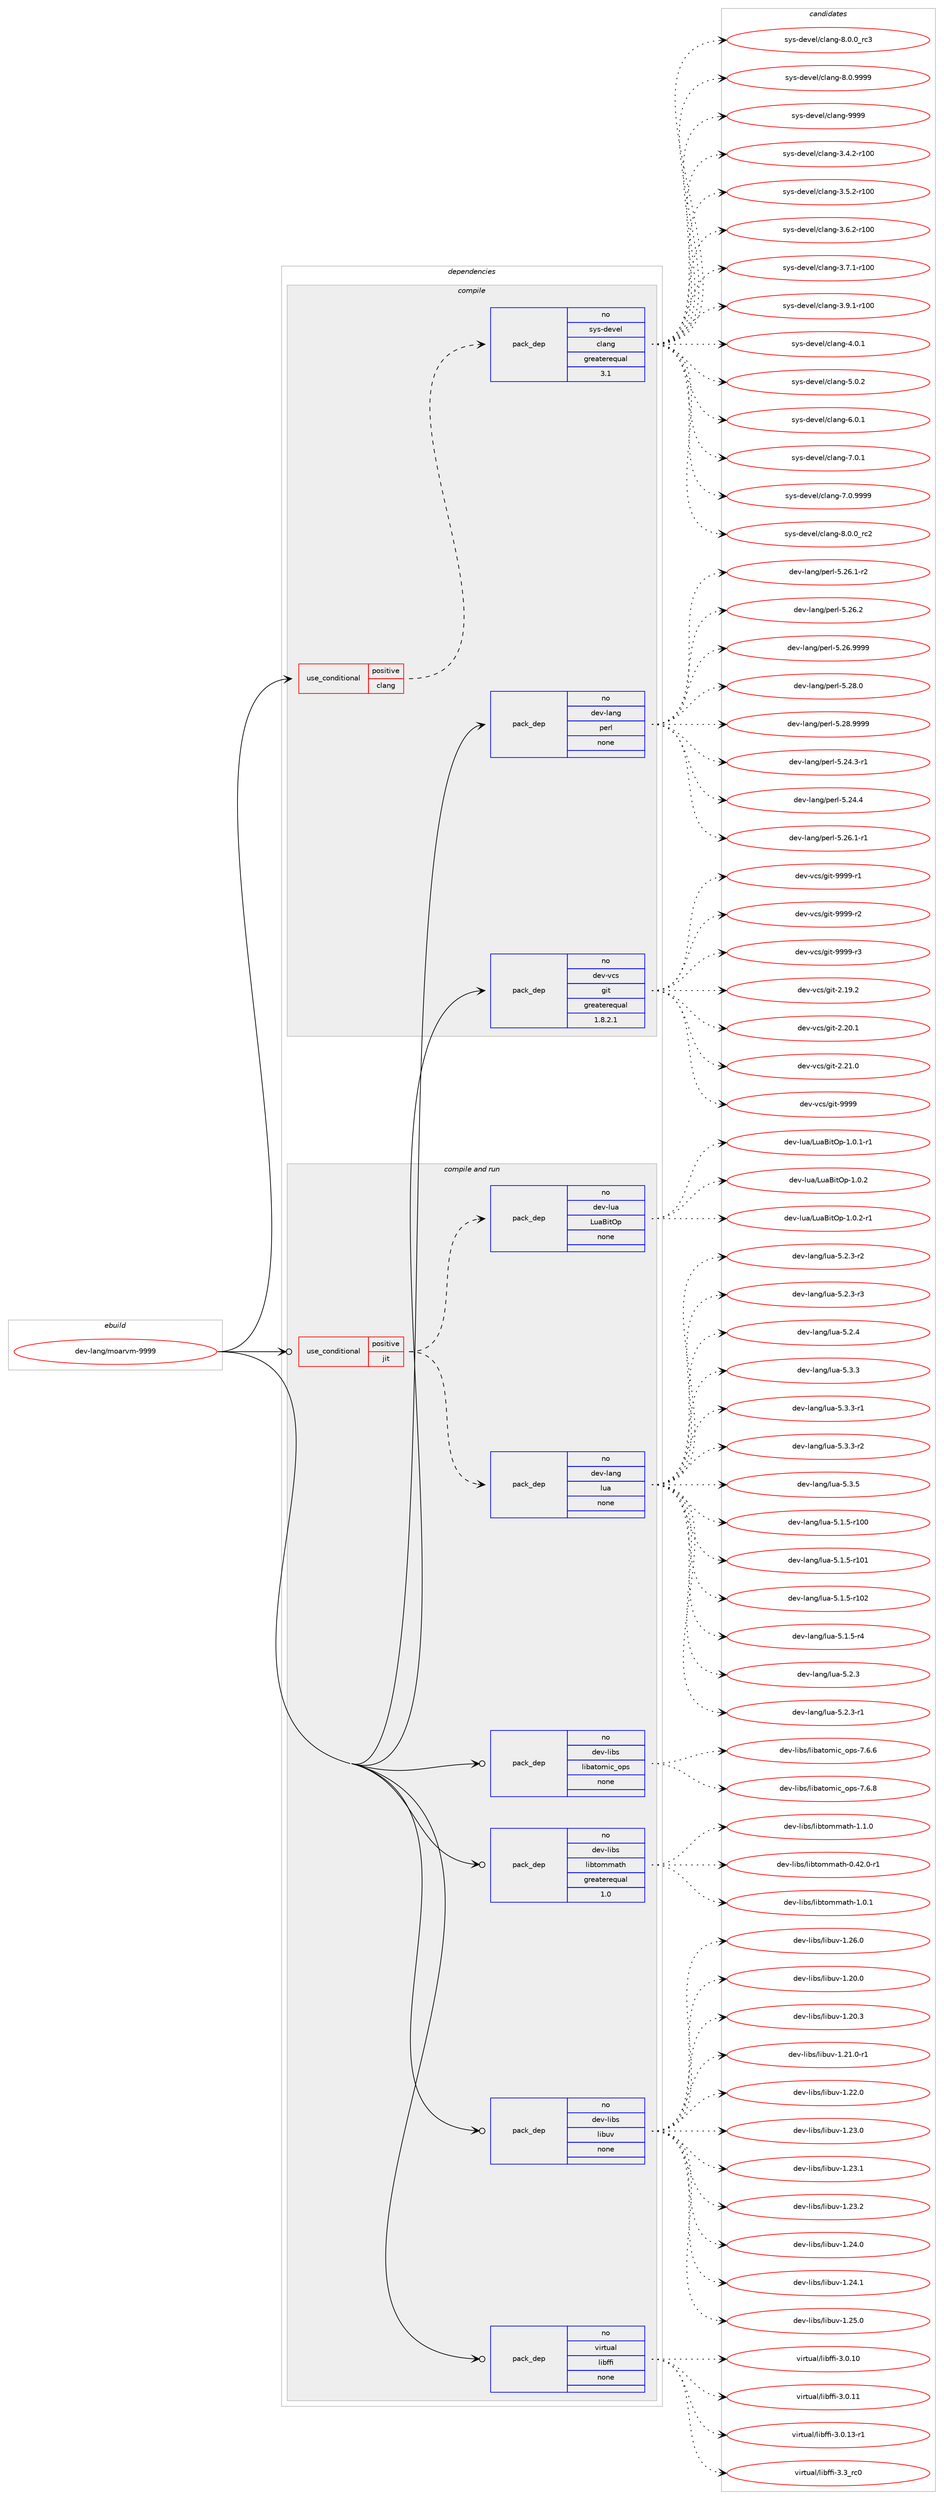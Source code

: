 digraph prolog {

# *************
# Graph options
# *************

newrank=true;
concentrate=true;
compound=true;
graph [rankdir=LR,fontname=Helvetica,fontsize=10,ranksep=1.5];#, ranksep=2.5, nodesep=0.2];
edge  [arrowhead=vee];
node  [fontname=Helvetica,fontsize=10];

# **********
# The ebuild
# **********

subgraph cluster_leftcol {
color=gray;
rank=same;
label=<<i>ebuild</i>>;
id [label="dev-lang/moarvm-9999", color=red, width=4, href="../dev-lang/moarvm-9999.svg"];
}

# ****************
# The dependencies
# ****************

subgraph cluster_midcol {
color=gray;
label=<<i>dependencies</i>>;
subgraph cluster_compile {
fillcolor="#eeeeee";
style=filled;
label=<<i>compile</i>>;
subgraph cond363786 {
dependency1359514 [label=<<TABLE BORDER="0" CELLBORDER="1" CELLSPACING="0" CELLPADDING="4"><TR><TD ROWSPAN="3" CELLPADDING="10">use_conditional</TD></TR><TR><TD>positive</TD></TR><TR><TD>clang</TD></TR></TABLE>>, shape=none, color=red];
subgraph pack973233 {
dependency1359515 [label=<<TABLE BORDER="0" CELLBORDER="1" CELLSPACING="0" CELLPADDING="4" WIDTH="220"><TR><TD ROWSPAN="6" CELLPADDING="30">pack_dep</TD></TR><TR><TD WIDTH="110">no</TD></TR><TR><TD>sys-devel</TD></TR><TR><TD>clang</TD></TR><TR><TD>greaterequal</TD></TR><TR><TD>3.1</TD></TR></TABLE>>, shape=none, color=blue];
}
dependency1359514:e -> dependency1359515:w [weight=20,style="dashed",arrowhead="vee"];
}
id:e -> dependency1359514:w [weight=20,style="solid",arrowhead="vee"];
subgraph pack973234 {
dependency1359516 [label=<<TABLE BORDER="0" CELLBORDER="1" CELLSPACING="0" CELLPADDING="4" WIDTH="220"><TR><TD ROWSPAN="6" CELLPADDING="30">pack_dep</TD></TR><TR><TD WIDTH="110">no</TD></TR><TR><TD>dev-lang</TD></TR><TR><TD>perl</TD></TR><TR><TD>none</TD></TR><TR><TD></TD></TR></TABLE>>, shape=none, color=blue];
}
id:e -> dependency1359516:w [weight=20,style="solid",arrowhead="vee"];
subgraph pack973235 {
dependency1359517 [label=<<TABLE BORDER="0" CELLBORDER="1" CELLSPACING="0" CELLPADDING="4" WIDTH="220"><TR><TD ROWSPAN="6" CELLPADDING="30">pack_dep</TD></TR><TR><TD WIDTH="110">no</TD></TR><TR><TD>dev-vcs</TD></TR><TR><TD>git</TD></TR><TR><TD>greaterequal</TD></TR><TR><TD>1.8.2.1</TD></TR></TABLE>>, shape=none, color=blue];
}
id:e -> dependency1359517:w [weight=20,style="solid",arrowhead="vee"];
}
subgraph cluster_compileandrun {
fillcolor="#eeeeee";
style=filled;
label=<<i>compile and run</i>>;
subgraph cond363787 {
dependency1359518 [label=<<TABLE BORDER="0" CELLBORDER="1" CELLSPACING="0" CELLPADDING="4"><TR><TD ROWSPAN="3" CELLPADDING="10">use_conditional</TD></TR><TR><TD>positive</TD></TR><TR><TD>jit</TD></TR></TABLE>>, shape=none, color=red];
subgraph pack973236 {
dependency1359519 [label=<<TABLE BORDER="0" CELLBORDER="1" CELLSPACING="0" CELLPADDING="4" WIDTH="220"><TR><TD ROWSPAN="6" CELLPADDING="30">pack_dep</TD></TR><TR><TD WIDTH="110">no</TD></TR><TR><TD>dev-lang</TD></TR><TR><TD>lua</TD></TR><TR><TD>none</TD></TR><TR><TD></TD></TR></TABLE>>, shape=none, color=blue];
}
dependency1359518:e -> dependency1359519:w [weight=20,style="dashed",arrowhead="vee"];
subgraph pack973237 {
dependency1359520 [label=<<TABLE BORDER="0" CELLBORDER="1" CELLSPACING="0" CELLPADDING="4" WIDTH="220"><TR><TD ROWSPAN="6" CELLPADDING="30">pack_dep</TD></TR><TR><TD WIDTH="110">no</TD></TR><TR><TD>dev-lua</TD></TR><TR><TD>LuaBitOp</TD></TR><TR><TD>none</TD></TR><TR><TD></TD></TR></TABLE>>, shape=none, color=blue];
}
dependency1359518:e -> dependency1359520:w [weight=20,style="dashed",arrowhead="vee"];
}
id:e -> dependency1359518:w [weight=20,style="solid",arrowhead="odotvee"];
subgraph pack973238 {
dependency1359521 [label=<<TABLE BORDER="0" CELLBORDER="1" CELLSPACING="0" CELLPADDING="4" WIDTH="220"><TR><TD ROWSPAN="6" CELLPADDING="30">pack_dep</TD></TR><TR><TD WIDTH="110">no</TD></TR><TR><TD>dev-libs</TD></TR><TR><TD>libatomic_ops</TD></TR><TR><TD>none</TD></TR><TR><TD></TD></TR></TABLE>>, shape=none, color=blue];
}
id:e -> dependency1359521:w [weight=20,style="solid",arrowhead="odotvee"];
subgraph pack973239 {
dependency1359522 [label=<<TABLE BORDER="0" CELLBORDER="1" CELLSPACING="0" CELLPADDING="4" WIDTH="220"><TR><TD ROWSPAN="6" CELLPADDING="30">pack_dep</TD></TR><TR><TD WIDTH="110">no</TD></TR><TR><TD>dev-libs</TD></TR><TR><TD>libtommath</TD></TR><TR><TD>greaterequal</TD></TR><TR><TD>1.0</TD></TR></TABLE>>, shape=none, color=blue];
}
id:e -> dependency1359522:w [weight=20,style="solid",arrowhead="odotvee"];
subgraph pack973240 {
dependency1359523 [label=<<TABLE BORDER="0" CELLBORDER="1" CELLSPACING="0" CELLPADDING="4" WIDTH="220"><TR><TD ROWSPAN="6" CELLPADDING="30">pack_dep</TD></TR><TR><TD WIDTH="110">no</TD></TR><TR><TD>dev-libs</TD></TR><TR><TD>libuv</TD></TR><TR><TD>none</TD></TR><TR><TD></TD></TR></TABLE>>, shape=none, color=blue];
}
id:e -> dependency1359523:w [weight=20,style="solid",arrowhead="odotvee"];
subgraph pack973241 {
dependency1359524 [label=<<TABLE BORDER="0" CELLBORDER="1" CELLSPACING="0" CELLPADDING="4" WIDTH="220"><TR><TD ROWSPAN="6" CELLPADDING="30">pack_dep</TD></TR><TR><TD WIDTH="110">no</TD></TR><TR><TD>virtual</TD></TR><TR><TD>libffi</TD></TR><TR><TD>none</TD></TR><TR><TD></TD></TR></TABLE>>, shape=none, color=blue];
}
id:e -> dependency1359524:w [weight=20,style="solid",arrowhead="odotvee"];
}
subgraph cluster_run {
fillcolor="#eeeeee";
style=filled;
label=<<i>run</i>>;
}
}

# **************
# The candidates
# **************

subgraph cluster_choices {
rank=same;
color=gray;
label=<<i>candidates</i>>;

subgraph choice973233 {
color=black;
nodesep=1;
choice1151211154510010111810110847991089711010345514652465045114494848 [label="sys-devel/clang-3.4.2-r100", color=red, width=4,href="../sys-devel/clang-3.4.2-r100.svg"];
choice1151211154510010111810110847991089711010345514653465045114494848 [label="sys-devel/clang-3.5.2-r100", color=red, width=4,href="../sys-devel/clang-3.5.2-r100.svg"];
choice1151211154510010111810110847991089711010345514654465045114494848 [label="sys-devel/clang-3.6.2-r100", color=red, width=4,href="../sys-devel/clang-3.6.2-r100.svg"];
choice1151211154510010111810110847991089711010345514655464945114494848 [label="sys-devel/clang-3.7.1-r100", color=red, width=4,href="../sys-devel/clang-3.7.1-r100.svg"];
choice1151211154510010111810110847991089711010345514657464945114494848 [label="sys-devel/clang-3.9.1-r100", color=red, width=4,href="../sys-devel/clang-3.9.1-r100.svg"];
choice11512111545100101118101108479910897110103455246484649 [label="sys-devel/clang-4.0.1", color=red, width=4,href="../sys-devel/clang-4.0.1.svg"];
choice11512111545100101118101108479910897110103455346484650 [label="sys-devel/clang-5.0.2", color=red, width=4,href="../sys-devel/clang-5.0.2.svg"];
choice11512111545100101118101108479910897110103455446484649 [label="sys-devel/clang-6.0.1", color=red, width=4,href="../sys-devel/clang-6.0.1.svg"];
choice11512111545100101118101108479910897110103455546484649 [label="sys-devel/clang-7.0.1", color=red, width=4,href="../sys-devel/clang-7.0.1.svg"];
choice11512111545100101118101108479910897110103455546484657575757 [label="sys-devel/clang-7.0.9999", color=red, width=4,href="../sys-devel/clang-7.0.9999.svg"];
choice11512111545100101118101108479910897110103455646484648951149950 [label="sys-devel/clang-8.0.0_rc2", color=red, width=4,href="../sys-devel/clang-8.0.0_rc2.svg"];
choice11512111545100101118101108479910897110103455646484648951149951 [label="sys-devel/clang-8.0.0_rc3", color=red, width=4,href="../sys-devel/clang-8.0.0_rc3.svg"];
choice11512111545100101118101108479910897110103455646484657575757 [label="sys-devel/clang-8.0.9999", color=red, width=4,href="../sys-devel/clang-8.0.9999.svg"];
choice115121115451001011181011084799108971101034557575757 [label="sys-devel/clang-9999", color=red, width=4,href="../sys-devel/clang-9999.svg"];
dependency1359515:e -> choice1151211154510010111810110847991089711010345514652465045114494848:w [style=dotted,weight="100"];
dependency1359515:e -> choice1151211154510010111810110847991089711010345514653465045114494848:w [style=dotted,weight="100"];
dependency1359515:e -> choice1151211154510010111810110847991089711010345514654465045114494848:w [style=dotted,weight="100"];
dependency1359515:e -> choice1151211154510010111810110847991089711010345514655464945114494848:w [style=dotted,weight="100"];
dependency1359515:e -> choice1151211154510010111810110847991089711010345514657464945114494848:w [style=dotted,weight="100"];
dependency1359515:e -> choice11512111545100101118101108479910897110103455246484649:w [style=dotted,weight="100"];
dependency1359515:e -> choice11512111545100101118101108479910897110103455346484650:w [style=dotted,weight="100"];
dependency1359515:e -> choice11512111545100101118101108479910897110103455446484649:w [style=dotted,weight="100"];
dependency1359515:e -> choice11512111545100101118101108479910897110103455546484649:w [style=dotted,weight="100"];
dependency1359515:e -> choice11512111545100101118101108479910897110103455546484657575757:w [style=dotted,weight="100"];
dependency1359515:e -> choice11512111545100101118101108479910897110103455646484648951149950:w [style=dotted,weight="100"];
dependency1359515:e -> choice11512111545100101118101108479910897110103455646484648951149951:w [style=dotted,weight="100"];
dependency1359515:e -> choice11512111545100101118101108479910897110103455646484657575757:w [style=dotted,weight="100"];
dependency1359515:e -> choice115121115451001011181011084799108971101034557575757:w [style=dotted,weight="100"];
}
subgraph choice973234 {
color=black;
nodesep=1;
choice100101118451089711010347112101114108455346505246514511449 [label="dev-lang/perl-5.24.3-r1", color=red, width=4,href="../dev-lang/perl-5.24.3-r1.svg"];
choice10010111845108971101034711210111410845534650524652 [label="dev-lang/perl-5.24.4", color=red, width=4,href="../dev-lang/perl-5.24.4.svg"];
choice100101118451089711010347112101114108455346505446494511449 [label="dev-lang/perl-5.26.1-r1", color=red, width=4,href="../dev-lang/perl-5.26.1-r1.svg"];
choice100101118451089711010347112101114108455346505446494511450 [label="dev-lang/perl-5.26.1-r2", color=red, width=4,href="../dev-lang/perl-5.26.1-r2.svg"];
choice10010111845108971101034711210111410845534650544650 [label="dev-lang/perl-5.26.2", color=red, width=4,href="../dev-lang/perl-5.26.2.svg"];
choice10010111845108971101034711210111410845534650544657575757 [label="dev-lang/perl-5.26.9999", color=red, width=4,href="../dev-lang/perl-5.26.9999.svg"];
choice10010111845108971101034711210111410845534650564648 [label="dev-lang/perl-5.28.0", color=red, width=4,href="../dev-lang/perl-5.28.0.svg"];
choice10010111845108971101034711210111410845534650564657575757 [label="dev-lang/perl-5.28.9999", color=red, width=4,href="../dev-lang/perl-5.28.9999.svg"];
dependency1359516:e -> choice100101118451089711010347112101114108455346505246514511449:w [style=dotted,weight="100"];
dependency1359516:e -> choice10010111845108971101034711210111410845534650524652:w [style=dotted,weight="100"];
dependency1359516:e -> choice100101118451089711010347112101114108455346505446494511449:w [style=dotted,weight="100"];
dependency1359516:e -> choice100101118451089711010347112101114108455346505446494511450:w [style=dotted,weight="100"];
dependency1359516:e -> choice10010111845108971101034711210111410845534650544650:w [style=dotted,weight="100"];
dependency1359516:e -> choice10010111845108971101034711210111410845534650544657575757:w [style=dotted,weight="100"];
dependency1359516:e -> choice10010111845108971101034711210111410845534650564648:w [style=dotted,weight="100"];
dependency1359516:e -> choice10010111845108971101034711210111410845534650564657575757:w [style=dotted,weight="100"];
}
subgraph choice973235 {
color=black;
nodesep=1;
choice10010111845118991154710310511645504649574650 [label="dev-vcs/git-2.19.2", color=red, width=4,href="../dev-vcs/git-2.19.2.svg"];
choice10010111845118991154710310511645504650484649 [label="dev-vcs/git-2.20.1", color=red, width=4,href="../dev-vcs/git-2.20.1.svg"];
choice10010111845118991154710310511645504650494648 [label="dev-vcs/git-2.21.0", color=red, width=4,href="../dev-vcs/git-2.21.0.svg"];
choice1001011184511899115471031051164557575757 [label="dev-vcs/git-9999", color=red, width=4,href="../dev-vcs/git-9999.svg"];
choice10010111845118991154710310511645575757574511449 [label="dev-vcs/git-9999-r1", color=red, width=4,href="../dev-vcs/git-9999-r1.svg"];
choice10010111845118991154710310511645575757574511450 [label="dev-vcs/git-9999-r2", color=red, width=4,href="../dev-vcs/git-9999-r2.svg"];
choice10010111845118991154710310511645575757574511451 [label="dev-vcs/git-9999-r3", color=red, width=4,href="../dev-vcs/git-9999-r3.svg"];
dependency1359517:e -> choice10010111845118991154710310511645504649574650:w [style=dotted,weight="100"];
dependency1359517:e -> choice10010111845118991154710310511645504650484649:w [style=dotted,weight="100"];
dependency1359517:e -> choice10010111845118991154710310511645504650494648:w [style=dotted,weight="100"];
dependency1359517:e -> choice1001011184511899115471031051164557575757:w [style=dotted,weight="100"];
dependency1359517:e -> choice10010111845118991154710310511645575757574511449:w [style=dotted,weight="100"];
dependency1359517:e -> choice10010111845118991154710310511645575757574511450:w [style=dotted,weight="100"];
dependency1359517:e -> choice10010111845118991154710310511645575757574511451:w [style=dotted,weight="100"];
}
subgraph choice973236 {
color=black;
nodesep=1;
choice1001011184510897110103471081179745534649465345114494848 [label="dev-lang/lua-5.1.5-r100", color=red, width=4,href="../dev-lang/lua-5.1.5-r100.svg"];
choice1001011184510897110103471081179745534649465345114494849 [label="dev-lang/lua-5.1.5-r101", color=red, width=4,href="../dev-lang/lua-5.1.5-r101.svg"];
choice1001011184510897110103471081179745534649465345114494850 [label="dev-lang/lua-5.1.5-r102", color=red, width=4,href="../dev-lang/lua-5.1.5-r102.svg"];
choice100101118451089711010347108117974553464946534511452 [label="dev-lang/lua-5.1.5-r4", color=red, width=4,href="../dev-lang/lua-5.1.5-r4.svg"];
choice10010111845108971101034710811797455346504651 [label="dev-lang/lua-5.2.3", color=red, width=4,href="../dev-lang/lua-5.2.3.svg"];
choice100101118451089711010347108117974553465046514511449 [label="dev-lang/lua-5.2.3-r1", color=red, width=4,href="../dev-lang/lua-5.2.3-r1.svg"];
choice100101118451089711010347108117974553465046514511450 [label="dev-lang/lua-5.2.3-r2", color=red, width=4,href="../dev-lang/lua-5.2.3-r2.svg"];
choice100101118451089711010347108117974553465046514511451 [label="dev-lang/lua-5.2.3-r3", color=red, width=4,href="../dev-lang/lua-5.2.3-r3.svg"];
choice10010111845108971101034710811797455346504652 [label="dev-lang/lua-5.2.4", color=red, width=4,href="../dev-lang/lua-5.2.4.svg"];
choice10010111845108971101034710811797455346514651 [label="dev-lang/lua-5.3.3", color=red, width=4,href="../dev-lang/lua-5.3.3.svg"];
choice100101118451089711010347108117974553465146514511449 [label="dev-lang/lua-5.3.3-r1", color=red, width=4,href="../dev-lang/lua-5.3.3-r1.svg"];
choice100101118451089711010347108117974553465146514511450 [label="dev-lang/lua-5.3.3-r2", color=red, width=4,href="../dev-lang/lua-5.3.3-r2.svg"];
choice10010111845108971101034710811797455346514653 [label="dev-lang/lua-5.3.5", color=red, width=4,href="../dev-lang/lua-5.3.5.svg"];
dependency1359519:e -> choice1001011184510897110103471081179745534649465345114494848:w [style=dotted,weight="100"];
dependency1359519:e -> choice1001011184510897110103471081179745534649465345114494849:w [style=dotted,weight="100"];
dependency1359519:e -> choice1001011184510897110103471081179745534649465345114494850:w [style=dotted,weight="100"];
dependency1359519:e -> choice100101118451089711010347108117974553464946534511452:w [style=dotted,weight="100"];
dependency1359519:e -> choice10010111845108971101034710811797455346504651:w [style=dotted,weight="100"];
dependency1359519:e -> choice100101118451089711010347108117974553465046514511449:w [style=dotted,weight="100"];
dependency1359519:e -> choice100101118451089711010347108117974553465046514511450:w [style=dotted,weight="100"];
dependency1359519:e -> choice100101118451089711010347108117974553465046514511451:w [style=dotted,weight="100"];
dependency1359519:e -> choice10010111845108971101034710811797455346504652:w [style=dotted,weight="100"];
dependency1359519:e -> choice10010111845108971101034710811797455346514651:w [style=dotted,weight="100"];
dependency1359519:e -> choice100101118451089711010347108117974553465146514511449:w [style=dotted,weight="100"];
dependency1359519:e -> choice100101118451089711010347108117974553465146514511450:w [style=dotted,weight="100"];
dependency1359519:e -> choice10010111845108971101034710811797455346514653:w [style=dotted,weight="100"];
}
subgraph choice973237 {
color=black;
nodesep=1;
choice100101118451081179747761179766105116791124549464846494511449 [label="dev-lua/LuaBitOp-1.0.1-r1", color=red, width=4,href="../dev-lua/LuaBitOp-1.0.1-r1.svg"];
choice10010111845108117974776117976610511679112454946484650 [label="dev-lua/LuaBitOp-1.0.2", color=red, width=4,href="../dev-lua/LuaBitOp-1.0.2.svg"];
choice100101118451081179747761179766105116791124549464846504511449 [label="dev-lua/LuaBitOp-1.0.2-r1", color=red, width=4,href="../dev-lua/LuaBitOp-1.0.2-r1.svg"];
dependency1359520:e -> choice100101118451081179747761179766105116791124549464846494511449:w [style=dotted,weight="100"];
dependency1359520:e -> choice10010111845108117974776117976610511679112454946484650:w [style=dotted,weight="100"];
dependency1359520:e -> choice100101118451081179747761179766105116791124549464846504511449:w [style=dotted,weight="100"];
}
subgraph choice973238 {
color=black;
nodesep=1;
choice10010111845108105981154710810598971161111091059995111112115455546544654 [label="dev-libs/libatomic_ops-7.6.6", color=red, width=4,href="../dev-libs/libatomic_ops-7.6.6.svg"];
choice10010111845108105981154710810598971161111091059995111112115455546544656 [label="dev-libs/libatomic_ops-7.6.8", color=red, width=4,href="../dev-libs/libatomic_ops-7.6.8.svg"];
dependency1359521:e -> choice10010111845108105981154710810598971161111091059995111112115455546544654:w [style=dotted,weight="100"];
dependency1359521:e -> choice10010111845108105981154710810598971161111091059995111112115455546544656:w [style=dotted,weight="100"];
}
subgraph choice973239 {
color=black;
nodesep=1;
choice1001011184510810598115471081059811611110910997116104454846525046484511449 [label="dev-libs/libtommath-0.42.0-r1", color=red, width=4,href="../dev-libs/libtommath-0.42.0-r1.svg"];
choice1001011184510810598115471081059811611110910997116104454946484649 [label="dev-libs/libtommath-1.0.1", color=red, width=4,href="../dev-libs/libtommath-1.0.1.svg"];
choice1001011184510810598115471081059811611110910997116104454946494648 [label="dev-libs/libtommath-1.1.0", color=red, width=4,href="../dev-libs/libtommath-1.1.0.svg"];
dependency1359522:e -> choice1001011184510810598115471081059811611110910997116104454846525046484511449:w [style=dotted,weight="100"];
dependency1359522:e -> choice1001011184510810598115471081059811611110910997116104454946484649:w [style=dotted,weight="100"];
dependency1359522:e -> choice1001011184510810598115471081059811611110910997116104454946494648:w [style=dotted,weight="100"];
}
subgraph choice973240 {
color=black;
nodesep=1;
choice1001011184510810598115471081059811711845494650484648 [label="dev-libs/libuv-1.20.0", color=red, width=4,href="../dev-libs/libuv-1.20.0.svg"];
choice1001011184510810598115471081059811711845494650484651 [label="dev-libs/libuv-1.20.3", color=red, width=4,href="../dev-libs/libuv-1.20.3.svg"];
choice10010111845108105981154710810598117118454946504946484511449 [label="dev-libs/libuv-1.21.0-r1", color=red, width=4,href="../dev-libs/libuv-1.21.0-r1.svg"];
choice1001011184510810598115471081059811711845494650504648 [label="dev-libs/libuv-1.22.0", color=red, width=4,href="../dev-libs/libuv-1.22.0.svg"];
choice1001011184510810598115471081059811711845494650514648 [label="dev-libs/libuv-1.23.0", color=red, width=4,href="../dev-libs/libuv-1.23.0.svg"];
choice1001011184510810598115471081059811711845494650514649 [label="dev-libs/libuv-1.23.1", color=red, width=4,href="../dev-libs/libuv-1.23.1.svg"];
choice1001011184510810598115471081059811711845494650514650 [label="dev-libs/libuv-1.23.2", color=red, width=4,href="../dev-libs/libuv-1.23.2.svg"];
choice1001011184510810598115471081059811711845494650524648 [label="dev-libs/libuv-1.24.0", color=red, width=4,href="../dev-libs/libuv-1.24.0.svg"];
choice1001011184510810598115471081059811711845494650524649 [label="dev-libs/libuv-1.24.1", color=red, width=4,href="../dev-libs/libuv-1.24.1.svg"];
choice1001011184510810598115471081059811711845494650534648 [label="dev-libs/libuv-1.25.0", color=red, width=4,href="../dev-libs/libuv-1.25.0.svg"];
choice1001011184510810598115471081059811711845494650544648 [label="dev-libs/libuv-1.26.0", color=red, width=4,href="../dev-libs/libuv-1.26.0.svg"];
dependency1359523:e -> choice1001011184510810598115471081059811711845494650484648:w [style=dotted,weight="100"];
dependency1359523:e -> choice1001011184510810598115471081059811711845494650484651:w [style=dotted,weight="100"];
dependency1359523:e -> choice10010111845108105981154710810598117118454946504946484511449:w [style=dotted,weight="100"];
dependency1359523:e -> choice1001011184510810598115471081059811711845494650504648:w [style=dotted,weight="100"];
dependency1359523:e -> choice1001011184510810598115471081059811711845494650514648:w [style=dotted,weight="100"];
dependency1359523:e -> choice1001011184510810598115471081059811711845494650514649:w [style=dotted,weight="100"];
dependency1359523:e -> choice1001011184510810598115471081059811711845494650514650:w [style=dotted,weight="100"];
dependency1359523:e -> choice1001011184510810598115471081059811711845494650524648:w [style=dotted,weight="100"];
dependency1359523:e -> choice1001011184510810598115471081059811711845494650524649:w [style=dotted,weight="100"];
dependency1359523:e -> choice1001011184510810598115471081059811711845494650534648:w [style=dotted,weight="100"];
dependency1359523:e -> choice1001011184510810598115471081059811711845494650544648:w [style=dotted,weight="100"];
}
subgraph choice973241 {
color=black;
nodesep=1;
choice11810511411611797108471081059810210210545514648464948 [label="virtual/libffi-3.0.10", color=red, width=4,href="../virtual/libffi-3.0.10.svg"];
choice11810511411611797108471081059810210210545514648464949 [label="virtual/libffi-3.0.11", color=red, width=4,href="../virtual/libffi-3.0.11.svg"];
choice118105114116117971084710810598102102105455146484649514511449 [label="virtual/libffi-3.0.13-r1", color=red, width=4,href="../virtual/libffi-3.0.13-r1.svg"];
choice11810511411611797108471081059810210210545514651951149948 [label="virtual/libffi-3.3_rc0", color=red, width=4,href="../virtual/libffi-3.3_rc0.svg"];
dependency1359524:e -> choice11810511411611797108471081059810210210545514648464948:w [style=dotted,weight="100"];
dependency1359524:e -> choice11810511411611797108471081059810210210545514648464949:w [style=dotted,weight="100"];
dependency1359524:e -> choice118105114116117971084710810598102102105455146484649514511449:w [style=dotted,weight="100"];
dependency1359524:e -> choice11810511411611797108471081059810210210545514651951149948:w [style=dotted,weight="100"];
}
}

}
